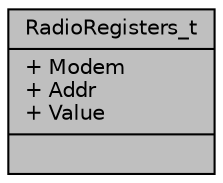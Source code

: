 digraph "RadioRegisters_t"
{
  edge [fontname="Helvetica",fontsize="10",labelfontname="Helvetica",labelfontsize="10"];
  node [fontname="Helvetica",fontsize="10",shape=record];
  Node1 [label="{RadioRegisters_t\n|+ Modem\l+ Addr\l+ Value\l|}",height=0.2,width=0.4,color="black", fillcolor="grey75", style="filled", fontcolor="black"];
}
